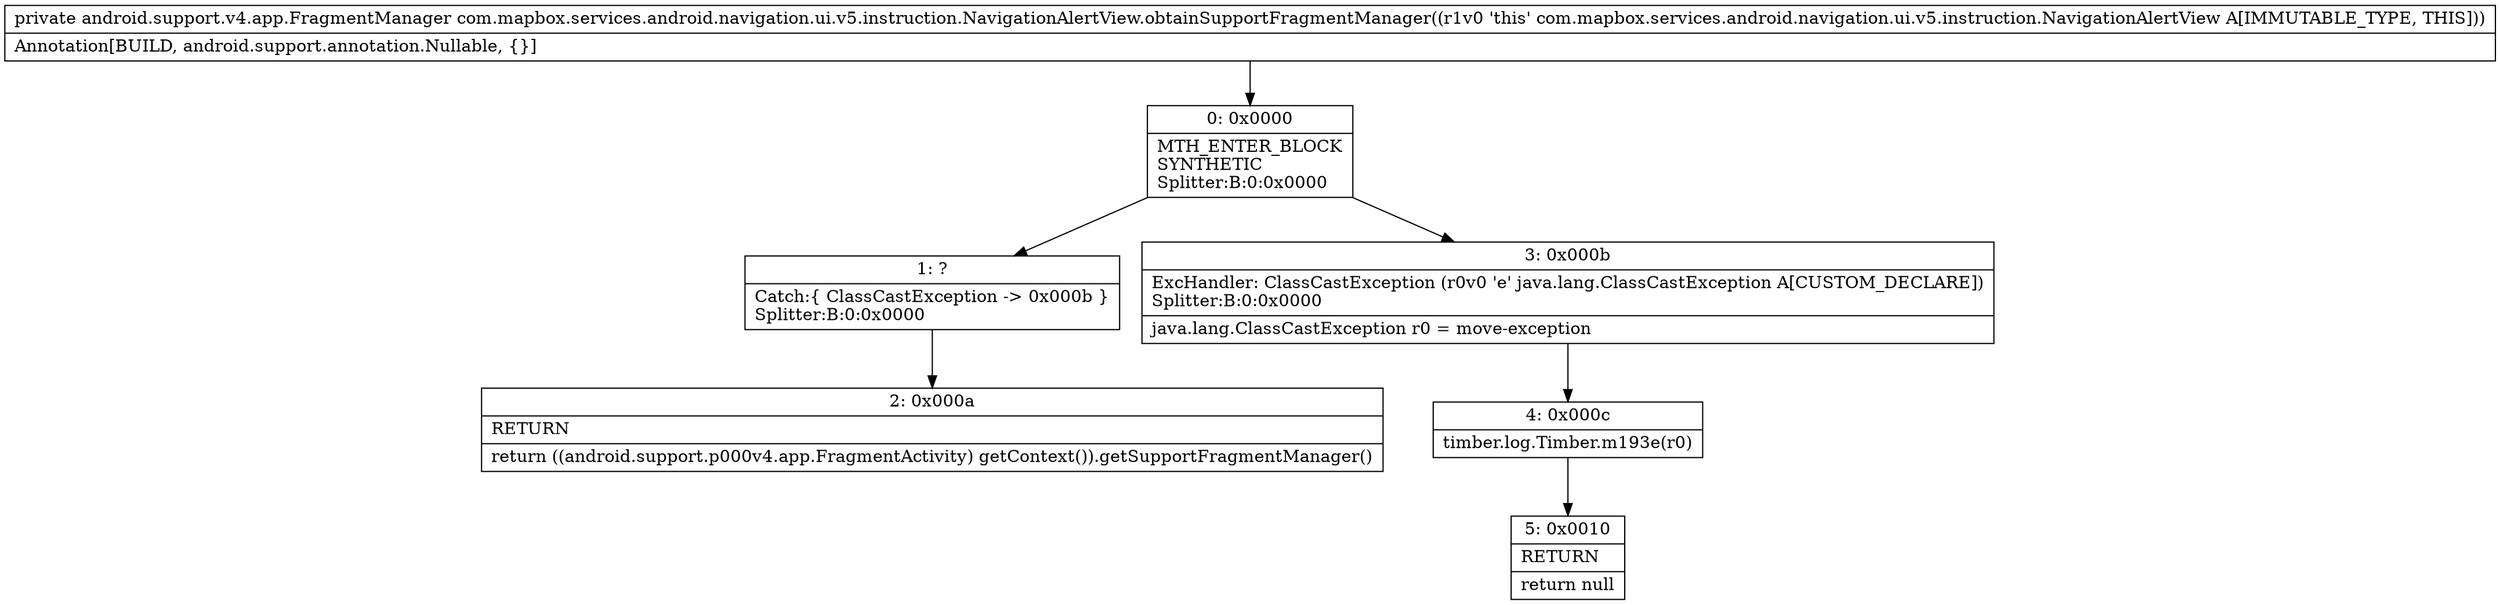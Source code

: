 digraph "CFG forcom.mapbox.services.android.navigation.ui.v5.instruction.NavigationAlertView.obtainSupportFragmentManager()Landroid\/support\/v4\/app\/FragmentManager;" {
Node_0 [shape=record,label="{0\:\ 0x0000|MTH_ENTER_BLOCK\lSYNTHETIC\lSplitter:B:0:0x0000\l}"];
Node_1 [shape=record,label="{1\:\ ?|Catch:\{ ClassCastException \-\> 0x000b \}\lSplitter:B:0:0x0000\l}"];
Node_2 [shape=record,label="{2\:\ 0x000a|RETURN\l|return ((android.support.p000v4.app.FragmentActivity) getContext()).getSupportFragmentManager()\l}"];
Node_3 [shape=record,label="{3\:\ 0x000b|ExcHandler: ClassCastException (r0v0 'e' java.lang.ClassCastException A[CUSTOM_DECLARE])\lSplitter:B:0:0x0000\l|java.lang.ClassCastException r0 = move\-exception\l}"];
Node_4 [shape=record,label="{4\:\ 0x000c|timber.log.Timber.m193e(r0)\l}"];
Node_5 [shape=record,label="{5\:\ 0x0010|RETURN\l|return null\l}"];
MethodNode[shape=record,label="{private android.support.v4.app.FragmentManager com.mapbox.services.android.navigation.ui.v5.instruction.NavigationAlertView.obtainSupportFragmentManager((r1v0 'this' com.mapbox.services.android.navigation.ui.v5.instruction.NavigationAlertView A[IMMUTABLE_TYPE, THIS]))  | Annotation[BUILD, android.support.annotation.Nullable, \{\}]\l}"];
MethodNode -> Node_0;
Node_0 -> Node_1;
Node_0 -> Node_3;
Node_1 -> Node_2;
Node_3 -> Node_4;
Node_4 -> Node_5;
}

